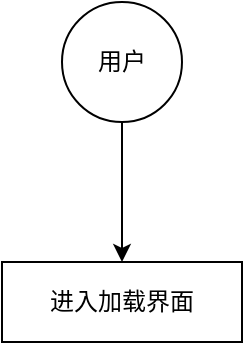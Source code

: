 <mxfile version="22.1.3" type="github">
  <diagram name="第 1 页" id="EoUbFpsbxMMct5T81e78">
    <mxGraphModel dx="1221" dy="630" grid="1" gridSize="10" guides="1" tooltips="1" connect="1" arrows="1" fold="1" page="1" pageScale="1" pageWidth="827" pageHeight="1169" math="0" shadow="0">
      <root>
        <mxCell id="0" />
        <mxCell id="1" parent="0" />
        <mxCell id="n-zDzCpe2ALMnKlHU4Qt-1" value="用户" style="ellipse;whiteSpace=wrap;html=1;" vertex="1" parent="1">
          <mxGeometry x="250" y="150" width="60" height="60" as="geometry" />
        </mxCell>
        <mxCell id="n-zDzCpe2ALMnKlHU4Qt-3" value="" style="endArrow=classic;html=1;rounded=0;exitX=0.5;exitY=1;exitDx=0;exitDy=0;entryX=0.5;entryY=0;entryDx=0;entryDy=0;" edge="1" parent="1" source="n-zDzCpe2ALMnKlHU4Qt-1" target="n-zDzCpe2ALMnKlHU4Qt-4">
          <mxGeometry width="50" height="50" relative="1" as="geometry">
            <mxPoint x="390" y="320" as="sourcePoint" />
            <mxPoint x="280" y="260" as="targetPoint" />
          </mxGeometry>
        </mxCell>
        <mxCell id="n-zDzCpe2ALMnKlHU4Qt-4" value="进入加载界面" style="rounded=0;whiteSpace=wrap;html=1;" vertex="1" parent="1">
          <mxGeometry x="220" y="280" width="120" height="40" as="geometry" />
        </mxCell>
      </root>
    </mxGraphModel>
  </diagram>
</mxfile>
